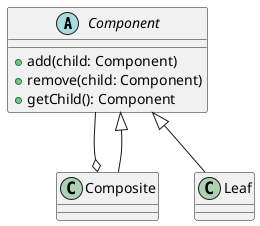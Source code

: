 @startuml

Component --o Composite
Component <|-- Composite
Component <|-- Leaf


abstract class Component {
	+add(child: Component)
	+remove(child: Component)
	+getChild(): Component
}

class Composite
class Leaf


@enduml